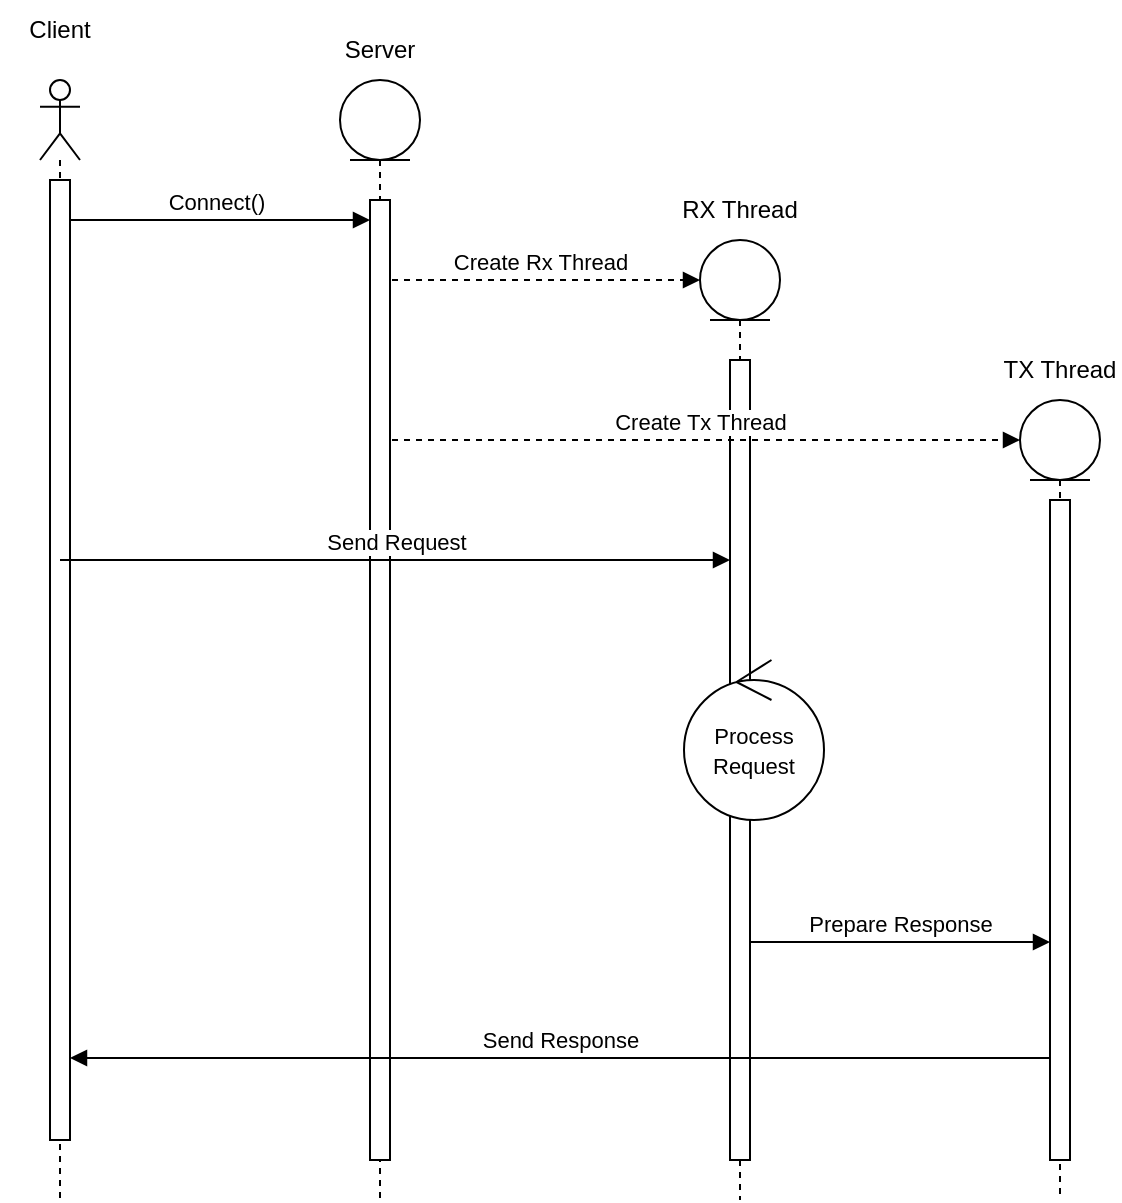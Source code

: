 <mxfile version="26.2.13">
  <diagram name="Page-1" id="NRdbINJA7sgbLlRu02YE">
    <mxGraphModel dx="874" dy="690" grid="1" gridSize="10" guides="1" tooltips="1" connect="1" arrows="1" fold="1" page="1" pageScale="1" pageWidth="850" pageHeight="1100" math="0" shadow="0">
      <root>
        <mxCell id="0" />
        <mxCell id="1" parent="0" />
        <mxCell id="f3wUn5M4kA_OvYZ8MYNp-7" value="Client" style="text;html=1;align=center;verticalAlign=middle;whiteSpace=wrap;rounded=0;" vertex="1" parent="1">
          <mxGeometry x="10" y="20" width="60" height="30" as="geometry" />
        </mxCell>
        <mxCell id="f3wUn5M4kA_OvYZ8MYNp-8" value="" style="shape=umlLifeline;perimeter=lifelinePerimeter;whiteSpace=wrap;html=1;container=1;dropTarget=0;collapsible=0;recursiveResize=0;outlineConnect=0;portConstraint=eastwest;newEdgeStyle={&quot;curved&quot;:0,&quot;rounded&quot;:0};participant=umlEntity;" vertex="1" parent="1">
          <mxGeometry x="360" y="140" width="40" height="480" as="geometry" />
        </mxCell>
        <mxCell id="f3wUn5M4kA_OvYZ8MYNp-32" value="" style="html=1;points=[[0,0,0,0,5],[0,1,0,0,-5],[1,0,0,0,5],[1,1,0,0,-5]];perimeter=orthogonalPerimeter;outlineConnect=0;targetShapes=umlLifeline;portConstraint=eastwest;newEdgeStyle={&quot;curved&quot;:0,&quot;rounded&quot;:0};" vertex="1" parent="f3wUn5M4kA_OvYZ8MYNp-8">
          <mxGeometry x="15" y="60" width="10" height="400" as="geometry" />
        </mxCell>
        <mxCell id="f3wUn5M4kA_OvYZ8MYNp-9" value="" style="shape=umlLifeline;perimeter=lifelinePerimeter;whiteSpace=wrap;html=1;container=1;dropTarget=0;collapsible=0;recursiveResize=0;outlineConnect=0;portConstraint=eastwest;newEdgeStyle={&quot;curved&quot;:0,&quot;rounded&quot;:0};participant=umlEntity;" vertex="1" parent="1">
          <mxGeometry x="520" y="220" width="40" height="400" as="geometry" />
        </mxCell>
        <mxCell id="f3wUn5M4kA_OvYZ8MYNp-33" value="" style="html=1;points=[[0,0,0,0,5],[0,1,0,0,-5],[1,0,0,0,5],[1,1,0,0,-5]];perimeter=orthogonalPerimeter;outlineConnect=0;targetShapes=umlLifeline;portConstraint=eastwest;newEdgeStyle={&quot;curved&quot;:0,&quot;rounded&quot;:0};" vertex="1" parent="f3wUn5M4kA_OvYZ8MYNp-9">
          <mxGeometry x="15" y="50" width="10" height="330" as="geometry" />
        </mxCell>
        <mxCell id="f3wUn5M4kA_OvYZ8MYNp-16" value="Server" style="text;html=1;align=center;verticalAlign=middle;whiteSpace=wrap;rounded=0;" vertex="1" parent="1">
          <mxGeometry x="170" y="30" width="60" height="30" as="geometry" />
        </mxCell>
        <mxCell id="f3wUn5M4kA_OvYZ8MYNp-17" value="RX Thread" style="text;html=1;align=center;verticalAlign=middle;whiteSpace=wrap;rounded=0;" vertex="1" parent="1">
          <mxGeometry x="350" y="110" width="60" height="30" as="geometry" />
        </mxCell>
        <mxCell id="f3wUn5M4kA_OvYZ8MYNp-18" value="TX Thread" style="text;html=1;align=center;verticalAlign=middle;whiteSpace=wrap;rounded=0;" vertex="1" parent="1">
          <mxGeometry x="510" y="190" width="60" height="30" as="geometry" />
        </mxCell>
        <mxCell id="f3wUn5M4kA_OvYZ8MYNp-21" value="Connect()" style="html=1;verticalAlign=bottom;endArrow=block;curved=0;rounded=0;" edge="1" parent="1" target="f3wUn5M4kA_OvYZ8MYNp-31">
          <mxGeometry width="80" relative="1" as="geometry">
            <mxPoint x="40" y="130" as="sourcePoint" />
            <mxPoint x="180" y="130" as="targetPoint" />
          </mxGeometry>
        </mxCell>
        <mxCell id="f3wUn5M4kA_OvYZ8MYNp-22" value="Create Rx Thread" style="html=1;verticalAlign=bottom;endArrow=block;curved=0;rounded=0;dashed=1;" edge="1" parent="1">
          <mxGeometry width="80" relative="1" as="geometry">
            <mxPoint x="200" y="160" as="sourcePoint" />
            <mxPoint x="360" y="160" as="targetPoint" />
          </mxGeometry>
        </mxCell>
        <mxCell id="f3wUn5M4kA_OvYZ8MYNp-23" value="Create Tx Thread" style="html=1;verticalAlign=bottom;endArrow=block;curved=0;rounded=0;dashed=1;" edge="1" parent="1" source="f3wUn5M4kA_OvYZ8MYNp-5">
          <mxGeometry width="80" relative="1" as="geometry">
            <mxPoint x="210" y="240" as="sourcePoint" />
            <mxPoint x="520" y="240" as="targetPoint" />
          </mxGeometry>
        </mxCell>
        <mxCell id="f3wUn5M4kA_OvYZ8MYNp-25" value="&lt;font style=&quot;font-size: 11px;&quot;&gt;Process Request&lt;/font&gt;" style="ellipse;shape=umlControl;whiteSpace=wrap;html=1;" vertex="1" parent="1">
          <mxGeometry x="352" y="350" width="70" height="80" as="geometry" />
        </mxCell>
        <mxCell id="f3wUn5M4kA_OvYZ8MYNp-27" value="Prepare Response" style="html=1;verticalAlign=bottom;endArrow=block;curved=0;rounded=0;" edge="1" parent="1">
          <mxGeometry width="80" relative="1" as="geometry">
            <mxPoint x="385.0" y="491" as="sourcePoint" />
            <mxPoint x="535" y="491" as="targetPoint" />
          </mxGeometry>
        </mxCell>
        <mxCell id="f3wUn5M4kA_OvYZ8MYNp-6" value="" style="shape=umlLifeline;perimeter=lifelinePerimeter;whiteSpace=wrap;html=1;container=1;dropTarget=0;collapsible=0;recursiveResize=0;outlineConnect=0;portConstraint=eastwest;newEdgeStyle={&quot;curved&quot;:0,&quot;rounded&quot;:0};participant=umlActor;" vertex="1" parent="1">
          <mxGeometry x="30" y="60" width="20" height="560" as="geometry" />
        </mxCell>
        <mxCell id="f3wUn5M4kA_OvYZ8MYNp-30" value="" style="html=1;points=[[0,0,0,0,5],[0,1,0,0,-5],[1,0,0,0,5],[1,1,0,0,-5]];perimeter=orthogonalPerimeter;outlineConnect=0;targetShapes=umlLifeline;portConstraint=eastwest;newEdgeStyle={&quot;curved&quot;:0,&quot;rounded&quot;:0};" vertex="1" parent="f3wUn5M4kA_OvYZ8MYNp-6">
          <mxGeometry x="5" y="50" width="10" height="480" as="geometry" />
        </mxCell>
        <mxCell id="f3wUn5M4kA_OvYZ8MYNp-5" value="" style="shape=umlLifeline;perimeter=lifelinePerimeter;whiteSpace=wrap;html=1;container=1;dropTarget=0;collapsible=0;recursiveResize=0;outlineConnect=0;portConstraint=eastwest;newEdgeStyle={&quot;curved&quot;:0,&quot;rounded&quot;:0};participant=umlEntity;" vertex="1" parent="1">
          <mxGeometry x="180" y="60" width="40" height="560" as="geometry" />
        </mxCell>
        <mxCell id="f3wUn5M4kA_OvYZ8MYNp-31" value="" style="html=1;points=[[0,0,0,0,5],[0,1,0,0,-5],[1,0,0,0,5],[1,1,0,0,-5]];perimeter=orthogonalPerimeter;outlineConnect=0;targetShapes=umlLifeline;portConstraint=eastwest;newEdgeStyle={&quot;curved&quot;:0,&quot;rounded&quot;:0};" vertex="1" parent="f3wUn5M4kA_OvYZ8MYNp-5">
          <mxGeometry x="15" y="60" width="10" height="480" as="geometry" />
        </mxCell>
        <mxCell id="f3wUn5M4kA_OvYZ8MYNp-29" value="Send Request" style="html=1;verticalAlign=bottom;endArrow=block;curved=0;rounded=0;" edge="1" parent="1" target="f3wUn5M4kA_OvYZ8MYNp-32">
          <mxGeometry width="80" relative="1" as="geometry">
            <mxPoint x="40" y="300" as="sourcePoint" />
            <mxPoint x="360" y="300" as="targetPoint" />
          </mxGeometry>
        </mxCell>
        <mxCell id="f3wUn5M4kA_OvYZ8MYNp-28" value="Send Response" style="html=1;verticalAlign=bottom;endArrow=block;curved=0;rounded=0;" edge="1" parent="1">
          <mxGeometry width="80" relative="1" as="geometry">
            <mxPoint x="535" y="549" as="sourcePoint" />
            <mxPoint x="45" y="549" as="targetPoint" />
          </mxGeometry>
        </mxCell>
      </root>
    </mxGraphModel>
  </diagram>
</mxfile>
